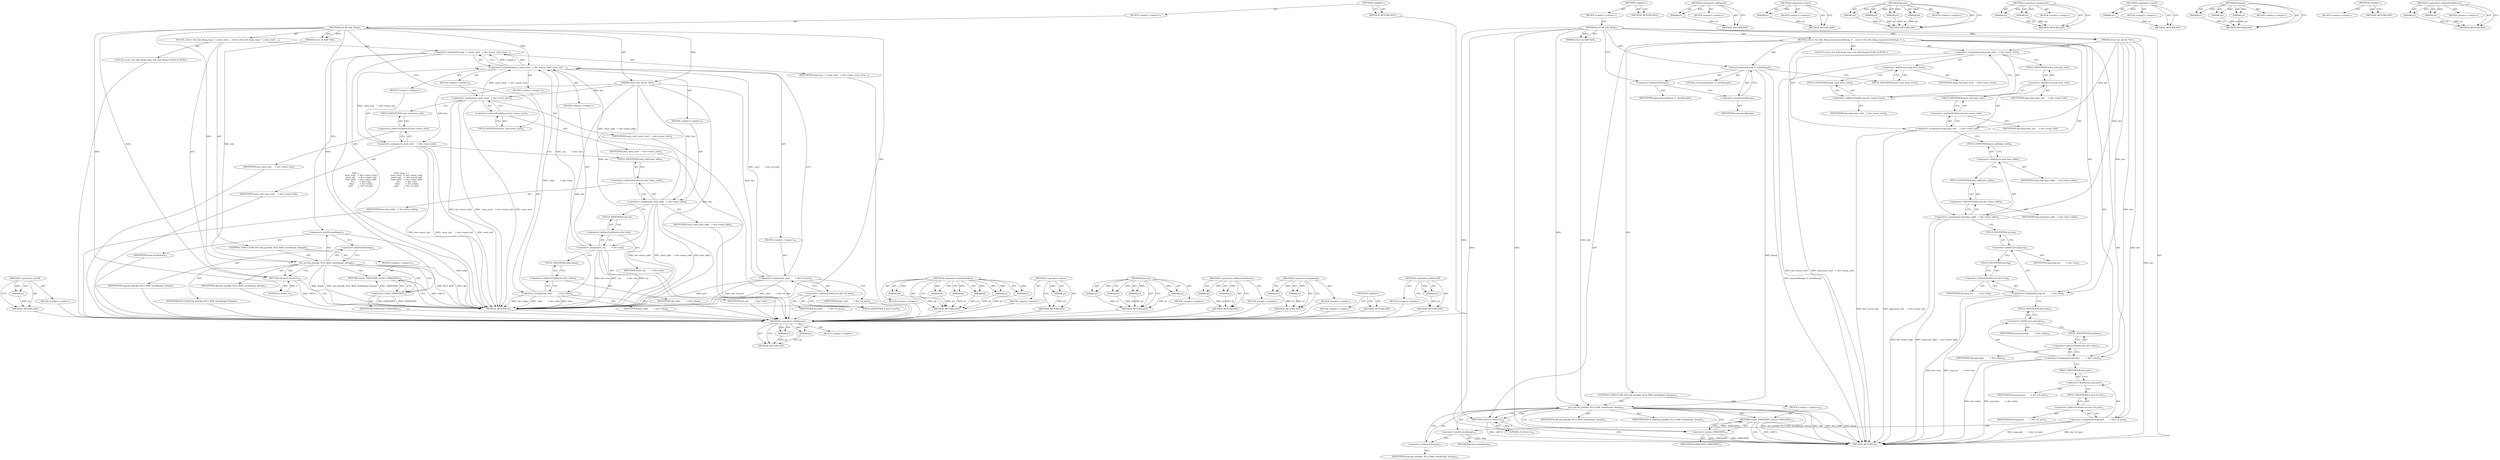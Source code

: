 digraph "&lt;operator&gt;.indirectFieldAccess" {
vulnerable_115 [label=<(METHOD,&lt;operator&gt;.sizeOf)>];
vulnerable_116 [label=<(PARAM,p1)>];
vulnerable_117 [label=<(BLOCK,&lt;empty&gt;,&lt;empty&gt;)>];
vulnerable_118 [label=<(METHOD_RETURN,ANY)>];
vulnerable_6 [label=<(METHOD,&lt;global&gt;)<SUB>1</SUB>>];
vulnerable_7 [label=<(BLOCK,&lt;empty&gt;,&lt;empty&gt;)<SUB>1</SUB>>];
vulnerable_8 [label=<(METHOD,rtnl_fill_link_ifmap)<SUB>1</SUB>>];
vulnerable_9 [label=<(PARAM,struct sk_buff *skb)<SUB>1</SUB>>];
vulnerable_10 [label=<(PARAM,struct net_device *dev)<SUB>1</SUB>>];
vulnerable_11 [label=<(BLOCK,{
	struct rtnl_link_ifmap map = {
		.mem_start ...,{
	struct rtnl_link_ifmap map = {
		.mem_start ...)<SUB>2</SUB>>];
vulnerable_12 [label="<(LOCAL,struct rtnl_link_ifmap map: rtnl_link_ifmap)<SUB>3</SUB>>"];
vulnerable_13 [label=<(&lt;operator&gt;.assignment,map = {
		.mem_start   = dev-&gt;mem_start,
		.mem...)<SUB>3</SUB>>];
vulnerable_14 [label=<(IDENTIFIER,map,map = {
		.mem_start   = dev-&gt;mem_start,
		.mem...)<SUB>3</SUB>>];
vulnerable_15 [label=<(&lt;operator&gt;.arrayInitializer,{
		.mem_start   = dev-&gt;mem_start,
		.mem_end  ...)<SUB>3</SUB>>];
vulnerable_16 [label=<(BLOCK,&lt;empty&gt;,&lt;empty&gt;)<SUB>4</SUB>>];
vulnerable_17 [label=<(&lt;operator&gt;.assignment,.mem_start   = dev-&gt;mem_start)<SUB>4</SUB>>];
vulnerable_18 [label=<(IDENTIFIER,mem_start,.mem_start   = dev-&gt;mem_start)<SUB>4</SUB>>];
vulnerable_19 [label=<(&lt;operator&gt;.indirectFieldAccess,dev-&gt;mem_start)<SUB>4</SUB>>];
vulnerable_20 [label=<(IDENTIFIER,dev,.mem_start   = dev-&gt;mem_start)<SUB>4</SUB>>];
vulnerable_21 [label=<(FIELD_IDENTIFIER,mem_start,mem_start)<SUB>4</SUB>>];
vulnerable_22 [label=<(BLOCK,&lt;empty&gt;,&lt;empty&gt;)<SUB>5</SUB>>];
vulnerable_23 [label=<(&lt;operator&gt;.assignment,.mem_end     = dev-&gt;mem_end)<SUB>5</SUB>>];
vulnerable_24 [label=<(IDENTIFIER,mem_end,.mem_end     = dev-&gt;mem_end)<SUB>5</SUB>>];
vulnerable_25 [label=<(&lt;operator&gt;.indirectFieldAccess,dev-&gt;mem_end)<SUB>5</SUB>>];
vulnerable_26 [label=<(IDENTIFIER,dev,.mem_end     = dev-&gt;mem_end)<SUB>5</SUB>>];
vulnerable_27 [label=<(FIELD_IDENTIFIER,mem_end,mem_end)<SUB>5</SUB>>];
vulnerable_28 [label=<(BLOCK,&lt;empty&gt;,&lt;empty&gt;)<SUB>6</SUB>>];
vulnerable_29 [label=<(&lt;operator&gt;.assignment,.base_addr   = dev-&gt;base_addr)<SUB>6</SUB>>];
vulnerable_30 [label=<(IDENTIFIER,base_addr,.base_addr   = dev-&gt;base_addr)<SUB>6</SUB>>];
vulnerable_31 [label=<(&lt;operator&gt;.indirectFieldAccess,dev-&gt;base_addr)<SUB>6</SUB>>];
vulnerable_32 [label=<(IDENTIFIER,dev,.base_addr   = dev-&gt;base_addr)<SUB>6</SUB>>];
vulnerable_33 [label=<(FIELD_IDENTIFIER,base_addr,base_addr)<SUB>6</SUB>>];
vulnerable_34 [label=<(BLOCK,&lt;empty&gt;,&lt;empty&gt;)<SUB>7</SUB>>];
vulnerable_35 [label=<(&lt;operator&gt;.assignment,.irq         = dev-&gt;irq)<SUB>7</SUB>>];
vulnerable_36 [label=<(IDENTIFIER,irq,.irq         = dev-&gt;irq)<SUB>7</SUB>>];
vulnerable_37 [label=<(&lt;operator&gt;.indirectFieldAccess,dev-&gt;irq)<SUB>7</SUB>>];
vulnerable_38 [label=<(IDENTIFIER,dev,.irq         = dev-&gt;irq)<SUB>7</SUB>>];
vulnerable_39 [label=<(FIELD_IDENTIFIER,irq,irq)<SUB>7</SUB>>];
vulnerable_40 [label=<(BLOCK,&lt;empty&gt;,&lt;empty&gt;)<SUB>8</SUB>>];
vulnerable_41 [label=<(&lt;operator&gt;.assignment,.dma         = dev-&gt;dma)<SUB>8</SUB>>];
vulnerable_42 [label=<(IDENTIFIER,dma,.dma         = dev-&gt;dma)<SUB>8</SUB>>];
vulnerable_43 [label=<(&lt;operator&gt;.indirectFieldAccess,dev-&gt;dma)<SUB>8</SUB>>];
vulnerable_44 [label=<(IDENTIFIER,dev,.dma         = dev-&gt;dma)<SUB>8</SUB>>];
vulnerable_45 [label=<(FIELD_IDENTIFIER,dma,dma)<SUB>8</SUB>>];
vulnerable_46 [label=<(BLOCK,&lt;empty&gt;,&lt;empty&gt;)<SUB>9</SUB>>];
vulnerable_47 [label=<(&lt;operator&gt;.assignment,.port        = dev-&gt;if_port)<SUB>9</SUB>>];
vulnerable_48 [label=<(IDENTIFIER,port,.port        = dev-&gt;if_port)<SUB>9</SUB>>];
vulnerable_49 [label=<(&lt;operator&gt;.indirectFieldAccess,dev-&gt;if_port)<SUB>9</SUB>>];
vulnerable_50 [label=<(IDENTIFIER,dev,.port        = dev-&gt;if_port)<SUB>9</SUB>>];
vulnerable_51 [label=<(FIELD_IDENTIFIER,if_port,if_port)<SUB>9</SUB>>];
vulnerable_52 [label=<(CONTROL_STRUCTURE,IF,if (nla_put(skb, IFLA_MAP, sizeof(map), &amp;map)))<SUB>11</SUB>>];
vulnerable_53 [label=<(nla_put,nla_put(skb, IFLA_MAP, sizeof(map), &amp;map))<SUB>11</SUB>>];
vulnerable_54 [label=<(IDENTIFIER,skb,nla_put(skb, IFLA_MAP, sizeof(map), &amp;map))<SUB>11</SUB>>];
vulnerable_55 [label=<(IDENTIFIER,IFLA_MAP,nla_put(skb, IFLA_MAP, sizeof(map), &amp;map))<SUB>11</SUB>>];
vulnerable_56 [label=<(&lt;operator&gt;.sizeOf,sizeof(map))<SUB>11</SUB>>];
vulnerable_57 [label=<(IDENTIFIER,map,sizeof(map))<SUB>11</SUB>>];
vulnerable_58 [label=<(&lt;operator&gt;.addressOf,&amp;map)<SUB>11</SUB>>];
vulnerable_59 [label=<(IDENTIFIER,map,nla_put(skb, IFLA_MAP, sizeof(map), &amp;map))<SUB>11</SUB>>];
vulnerable_60 [label=<(BLOCK,&lt;empty&gt;,&lt;empty&gt;)<SUB>12</SUB>>];
vulnerable_61 [label=<(RETURN,return -EMSGSIZE;,return -EMSGSIZE;)<SUB>12</SUB>>];
vulnerable_62 [label=<(&lt;operator&gt;.minus,-EMSGSIZE)<SUB>12</SUB>>];
vulnerable_63 [label=<(IDENTIFIER,EMSGSIZE,-EMSGSIZE)<SUB>12</SUB>>];
vulnerable_64 [label=<(RETURN,return 0;,return 0;)<SUB>14</SUB>>];
vulnerable_65 [label=<(LITERAL,0,return 0;)<SUB>14</SUB>>];
vulnerable_66 [label=<(METHOD_RETURN,int)<SUB>1</SUB>>];
vulnerable_68 [label=<(METHOD_RETURN,ANY)<SUB>1</SUB>>];
vulnerable_94 [label=<(METHOD,&lt;operator&gt;.arrayInitializer)>];
vulnerable_95 [label=<(PARAM,p1)>];
vulnerable_96 [label=<(PARAM,p2)>];
vulnerable_97 [label=<(PARAM,p3)>];
vulnerable_98 [label=<(PARAM,p4)>];
vulnerable_99 [label=<(PARAM,p5)>];
vulnerable_100 [label=<(PARAM,p6)>];
vulnerable_101 [label=<(BLOCK,&lt;empty&gt;,&lt;empty&gt;)>];
vulnerable_102 [label=<(METHOD_RETURN,ANY)>];
vulnerable_123 [label=<(METHOD,&lt;operator&gt;.minus)>];
vulnerable_124 [label=<(PARAM,p1)>];
vulnerable_125 [label=<(BLOCK,&lt;empty&gt;,&lt;empty&gt;)>];
vulnerable_126 [label=<(METHOD_RETURN,ANY)>];
vulnerable_108 [label=<(METHOD,nla_put)>];
vulnerable_109 [label=<(PARAM,p1)>];
vulnerable_110 [label=<(PARAM,p2)>];
vulnerable_111 [label=<(PARAM,p3)>];
vulnerable_112 [label=<(PARAM,p4)>];
vulnerable_113 [label=<(BLOCK,&lt;empty&gt;,&lt;empty&gt;)>];
vulnerable_114 [label=<(METHOD_RETURN,ANY)>];
vulnerable_103 [label=<(METHOD,&lt;operator&gt;.indirectFieldAccess)>];
vulnerable_104 [label=<(PARAM,p1)>];
vulnerable_105 [label=<(PARAM,p2)>];
vulnerable_106 [label=<(BLOCK,&lt;empty&gt;,&lt;empty&gt;)>];
vulnerable_107 [label=<(METHOD_RETURN,ANY)>];
vulnerable_89 [label=<(METHOD,&lt;operator&gt;.assignment)>];
vulnerable_90 [label=<(PARAM,p1)>];
vulnerable_91 [label=<(PARAM,p2)>];
vulnerable_92 [label=<(BLOCK,&lt;empty&gt;,&lt;empty&gt;)>];
vulnerable_93 [label=<(METHOD_RETURN,ANY)>];
vulnerable_83 [label=<(METHOD,&lt;global&gt;)<SUB>1</SUB>>];
vulnerable_84 [label=<(BLOCK,&lt;empty&gt;,&lt;empty&gt;)>];
vulnerable_85 [label=<(METHOD_RETURN,ANY)>];
vulnerable_119 [label=<(METHOD,&lt;operator&gt;.addressOf)>];
vulnerable_120 [label=<(PARAM,p1)>];
vulnerable_121 [label=<(BLOCK,&lt;empty&gt;,&lt;empty&gt;)>];
vulnerable_122 [label=<(METHOD_RETURN,ANY)>];
fixed_117 [label=<(METHOD,&lt;operator&gt;.fieldAccess)>];
fixed_118 [label=<(PARAM,p1)>];
fixed_119 [label=<(PARAM,p2)>];
fixed_120 [label=<(BLOCK,&lt;empty&gt;,&lt;empty&gt;)>];
fixed_121 [label=<(METHOD_RETURN,ANY)>];
fixed_6 [label=<(METHOD,&lt;global&gt;)<SUB>1</SUB>>];
fixed_7 [label=<(BLOCK,&lt;empty&gt;,&lt;empty&gt;)<SUB>1</SUB>>];
fixed_8 [label=<(METHOD,rtnl_fill_link_ifmap)<SUB>1</SUB>>];
fixed_9 [label=<(PARAM,struct sk_buff *skb)<SUB>1</SUB>>];
fixed_10 [label=<(PARAM,struct net_device *dev)<SUB>1</SUB>>];
fixed_11 [label=<(BLOCK,{
	struct rtnl_link_ifmap map;

	memset(&amp;map, 0...,{
	struct rtnl_link_ifmap map;

	memset(&amp;map, 0...)<SUB>2</SUB>>];
fixed_12 [label="<(LOCAL,struct rtnl_link_ifmap map: rtnl_link_ifmap)<SUB>3</SUB>>"];
fixed_13 [label=<(memset,memset(&amp;map, 0, sizeof(map)))<SUB>5</SUB>>];
fixed_14 [label=<(&lt;operator&gt;.addressOf,&amp;map)<SUB>5</SUB>>];
fixed_15 [label=<(IDENTIFIER,map,memset(&amp;map, 0, sizeof(map)))<SUB>5</SUB>>];
fixed_16 [label=<(LITERAL,0,memset(&amp;map, 0, sizeof(map)))<SUB>5</SUB>>];
fixed_17 [label=<(&lt;operator&gt;.sizeOf,sizeof(map))<SUB>5</SUB>>];
fixed_18 [label=<(IDENTIFIER,map,sizeof(map))<SUB>5</SUB>>];
fixed_19 [label=<(&lt;operator&gt;.assignment,map.mem_start   = dev-&gt;mem_start)<SUB>6</SUB>>];
fixed_20 [label=<(&lt;operator&gt;.fieldAccess,map.mem_start)<SUB>6</SUB>>];
fixed_21 [label=<(IDENTIFIER,map,map.mem_start   = dev-&gt;mem_start)<SUB>6</SUB>>];
fixed_22 [label=<(FIELD_IDENTIFIER,mem_start,mem_start)<SUB>6</SUB>>];
fixed_23 [label=<(&lt;operator&gt;.indirectFieldAccess,dev-&gt;mem_start)<SUB>6</SUB>>];
fixed_24 [label=<(IDENTIFIER,dev,map.mem_start   = dev-&gt;mem_start)<SUB>6</SUB>>];
fixed_25 [label=<(FIELD_IDENTIFIER,mem_start,mem_start)<SUB>6</SUB>>];
fixed_26 [label=<(&lt;operator&gt;.assignment,map.mem_end     = dev-&gt;mem_end)<SUB>7</SUB>>];
fixed_27 [label=<(&lt;operator&gt;.fieldAccess,map.mem_end)<SUB>7</SUB>>];
fixed_28 [label=<(IDENTIFIER,map,map.mem_end     = dev-&gt;mem_end)<SUB>7</SUB>>];
fixed_29 [label=<(FIELD_IDENTIFIER,mem_end,mem_end)<SUB>7</SUB>>];
fixed_30 [label=<(&lt;operator&gt;.indirectFieldAccess,dev-&gt;mem_end)<SUB>7</SUB>>];
fixed_31 [label=<(IDENTIFIER,dev,map.mem_end     = dev-&gt;mem_end)<SUB>7</SUB>>];
fixed_32 [label=<(FIELD_IDENTIFIER,mem_end,mem_end)<SUB>7</SUB>>];
fixed_33 [label=<(&lt;operator&gt;.assignment,map.base_addr   = dev-&gt;base_addr)<SUB>8</SUB>>];
fixed_34 [label=<(&lt;operator&gt;.fieldAccess,map.base_addr)<SUB>8</SUB>>];
fixed_35 [label=<(IDENTIFIER,map,map.base_addr   = dev-&gt;base_addr)<SUB>8</SUB>>];
fixed_36 [label=<(FIELD_IDENTIFIER,base_addr,base_addr)<SUB>8</SUB>>];
fixed_37 [label=<(&lt;operator&gt;.indirectFieldAccess,dev-&gt;base_addr)<SUB>8</SUB>>];
fixed_38 [label=<(IDENTIFIER,dev,map.base_addr   = dev-&gt;base_addr)<SUB>8</SUB>>];
fixed_39 [label=<(FIELD_IDENTIFIER,base_addr,base_addr)<SUB>8</SUB>>];
fixed_40 [label=<(&lt;operator&gt;.assignment,map.irq         = dev-&gt;irq)<SUB>9</SUB>>];
fixed_41 [label=<(&lt;operator&gt;.fieldAccess,map.irq)<SUB>9</SUB>>];
fixed_42 [label=<(IDENTIFIER,map,map.irq         = dev-&gt;irq)<SUB>9</SUB>>];
fixed_43 [label=<(FIELD_IDENTIFIER,irq,irq)<SUB>9</SUB>>];
fixed_44 [label=<(&lt;operator&gt;.indirectFieldAccess,dev-&gt;irq)<SUB>9</SUB>>];
fixed_45 [label=<(IDENTIFIER,dev,map.irq         = dev-&gt;irq)<SUB>9</SUB>>];
fixed_46 [label=<(FIELD_IDENTIFIER,irq,irq)<SUB>9</SUB>>];
fixed_47 [label=<(&lt;operator&gt;.assignment,map.dma         = dev-&gt;dma)<SUB>10</SUB>>];
fixed_48 [label=<(&lt;operator&gt;.fieldAccess,map.dma)<SUB>10</SUB>>];
fixed_49 [label=<(IDENTIFIER,map,map.dma         = dev-&gt;dma)<SUB>10</SUB>>];
fixed_50 [label=<(FIELD_IDENTIFIER,dma,dma)<SUB>10</SUB>>];
fixed_51 [label=<(&lt;operator&gt;.indirectFieldAccess,dev-&gt;dma)<SUB>10</SUB>>];
fixed_52 [label=<(IDENTIFIER,dev,map.dma         = dev-&gt;dma)<SUB>10</SUB>>];
fixed_53 [label=<(FIELD_IDENTIFIER,dma,dma)<SUB>10</SUB>>];
fixed_54 [label=<(&lt;operator&gt;.assignment,map.port        = dev-&gt;if_port)<SUB>11</SUB>>];
fixed_55 [label=<(&lt;operator&gt;.fieldAccess,map.port)<SUB>11</SUB>>];
fixed_56 [label=<(IDENTIFIER,map,map.port        = dev-&gt;if_port)<SUB>11</SUB>>];
fixed_57 [label=<(FIELD_IDENTIFIER,port,port)<SUB>11</SUB>>];
fixed_58 [label=<(&lt;operator&gt;.indirectFieldAccess,dev-&gt;if_port)<SUB>11</SUB>>];
fixed_59 [label=<(IDENTIFIER,dev,map.port        = dev-&gt;if_port)<SUB>11</SUB>>];
fixed_60 [label=<(FIELD_IDENTIFIER,if_port,if_port)<SUB>11</SUB>>];
fixed_61 [label=<(CONTROL_STRUCTURE,IF,if (nla_put(skb, IFLA_MAP, sizeof(map), &amp;map)))<SUB>13</SUB>>];
fixed_62 [label=<(nla_put,nla_put(skb, IFLA_MAP, sizeof(map), &amp;map))<SUB>13</SUB>>];
fixed_63 [label=<(IDENTIFIER,skb,nla_put(skb, IFLA_MAP, sizeof(map), &amp;map))<SUB>13</SUB>>];
fixed_64 [label=<(IDENTIFIER,IFLA_MAP,nla_put(skb, IFLA_MAP, sizeof(map), &amp;map))<SUB>13</SUB>>];
fixed_65 [label=<(&lt;operator&gt;.sizeOf,sizeof(map))<SUB>13</SUB>>];
fixed_66 [label=<(IDENTIFIER,map,sizeof(map))<SUB>13</SUB>>];
fixed_67 [label=<(&lt;operator&gt;.addressOf,&amp;map)<SUB>13</SUB>>];
fixed_68 [label=<(IDENTIFIER,map,nla_put(skb, IFLA_MAP, sizeof(map), &amp;map))<SUB>13</SUB>>];
fixed_69 [label=<(BLOCK,&lt;empty&gt;,&lt;empty&gt;)<SUB>14</SUB>>];
fixed_70 [label=<(RETURN,return -EMSGSIZE;,return -EMSGSIZE;)<SUB>14</SUB>>];
fixed_71 [label=<(&lt;operator&gt;.minus,-EMSGSIZE)<SUB>14</SUB>>];
fixed_72 [label=<(IDENTIFIER,EMSGSIZE,-EMSGSIZE)<SUB>14</SUB>>];
fixed_73 [label=<(RETURN,return 0;,return 0;)<SUB>16</SUB>>];
fixed_74 [label=<(LITERAL,0,return 0;)<SUB>16</SUB>>];
fixed_75 [label=<(METHOD_RETURN,int)<SUB>1</SUB>>];
fixed_77 [label=<(METHOD_RETURN,ANY)<SUB>1</SUB>>];
fixed_104 [label=<(METHOD,&lt;operator&gt;.addressOf)>];
fixed_105 [label=<(PARAM,p1)>];
fixed_106 [label=<(BLOCK,&lt;empty&gt;,&lt;empty&gt;)>];
fixed_107 [label=<(METHOD_RETURN,ANY)>];
fixed_134 [label=<(METHOD,&lt;operator&gt;.minus)>];
fixed_135 [label=<(PARAM,p1)>];
fixed_136 [label=<(BLOCK,&lt;empty&gt;,&lt;empty&gt;)>];
fixed_137 [label=<(METHOD_RETURN,ANY)>];
fixed_127 [label=<(METHOD,nla_put)>];
fixed_128 [label=<(PARAM,p1)>];
fixed_129 [label=<(PARAM,p2)>];
fixed_130 [label=<(PARAM,p3)>];
fixed_131 [label=<(PARAM,p4)>];
fixed_132 [label=<(BLOCK,&lt;empty&gt;,&lt;empty&gt;)>];
fixed_133 [label=<(METHOD_RETURN,ANY)>];
fixed_112 [label=<(METHOD,&lt;operator&gt;.assignment)>];
fixed_113 [label=<(PARAM,p1)>];
fixed_114 [label=<(PARAM,p2)>];
fixed_115 [label=<(BLOCK,&lt;empty&gt;,&lt;empty&gt;)>];
fixed_116 [label=<(METHOD_RETURN,ANY)>];
fixed_108 [label=<(METHOD,&lt;operator&gt;.sizeOf)>];
fixed_109 [label=<(PARAM,p1)>];
fixed_110 [label=<(BLOCK,&lt;empty&gt;,&lt;empty&gt;)>];
fixed_111 [label=<(METHOD_RETURN,ANY)>];
fixed_98 [label=<(METHOD,memset)>];
fixed_99 [label=<(PARAM,p1)>];
fixed_100 [label=<(PARAM,p2)>];
fixed_101 [label=<(PARAM,p3)>];
fixed_102 [label=<(BLOCK,&lt;empty&gt;,&lt;empty&gt;)>];
fixed_103 [label=<(METHOD_RETURN,ANY)>];
fixed_92 [label=<(METHOD,&lt;global&gt;)<SUB>1</SUB>>];
fixed_93 [label=<(BLOCK,&lt;empty&gt;,&lt;empty&gt;)>];
fixed_94 [label=<(METHOD_RETURN,ANY)>];
fixed_122 [label=<(METHOD,&lt;operator&gt;.indirectFieldAccess)>];
fixed_123 [label=<(PARAM,p1)>];
fixed_124 [label=<(PARAM,p2)>];
fixed_125 [label=<(BLOCK,&lt;empty&gt;,&lt;empty&gt;)>];
fixed_126 [label=<(METHOD_RETURN,ANY)>];
vulnerable_115 -> vulnerable_116  [key=0, label="AST: "];
vulnerable_115 -> vulnerable_116  [key=1, label="DDG: "];
vulnerable_115 -> vulnerable_117  [key=0, label="AST: "];
vulnerable_115 -> vulnerable_118  [key=0, label="AST: "];
vulnerable_115 -> vulnerable_118  [key=1, label="CFG: "];
vulnerable_116 -> vulnerable_118  [key=0, label="DDG: p1"];
vulnerable_117 -> fixed_117  [key=0];
vulnerable_118 -> fixed_117  [key=0];
vulnerable_6 -> vulnerable_7  [key=0, label="AST: "];
vulnerable_6 -> vulnerable_68  [key=0, label="AST: "];
vulnerable_6 -> vulnerable_68  [key=1, label="CFG: "];
vulnerable_7 -> vulnerable_8  [key=0, label="AST: "];
vulnerable_8 -> vulnerable_9  [key=0, label="AST: "];
vulnerable_8 -> vulnerable_9  [key=1, label="DDG: "];
vulnerable_8 -> vulnerable_10  [key=0, label="AST: "];
vulnerable_8 -> vulnerable_10  [key=1, label="DDG: "];
vulnerable_8 -> vulnerable_11  [key=0, label="AST: "];
vulnerable_8 -> vulnerable_66  [key=0, label="AST: "];
vulnerable_8 -> vulnerable_21  [key=0, label="CFG: "];
vulnerable_8 -> vulnerable_64  [key=0, label="DDG: "];
vulnerable_8 -> vulnerable_65  [key=0, label="DDG: "];
vulnerable_8 -> vulnerable_15  [key=0, label="DDG: "];
vulnerable_8 -> vulnerable_53  [key=0, label="DDG: "];
vulnerable_8 -> vulnerable_62  [key=0, label="DDG: "];
vulnerable_9 -> vulnerable_53  [key=0, label="DDG: skb"];
vulnerable_10 -> vulnerable_66  [key=0, label="DDG: dev"];
vulnerable_10 -> vulnerable_17  [key=0, label="DDG: dev"];
vulnerable_10 -> vulnerable_23  [key=0, label="DDG: dev"];
vulnerable_10 -> vulnerable_29  [key=0, label="DDG: dev"];
vulnerable_10 -> vulnerable_35  [key=0, label="DDG: dev"];
vulnerable_10 -> vulnerable_41  [key=0, label="DDG: dev"];
vulnerable_10 -> vulnerable_47  [key=0, label="DDG: dev"];
vulnerable_11 -> vulnerable_12  [key=0, label="AST: "];
vulnerable_11 -> vulnerable_13  [key=0, label="AST: "];
vulnerable_11 -> vulnerable_52  [key=0, label="AST: "];
vulnerable_11 -> vulnerable_64  [key=0, label="AST: "];
vulnerable_12 -> fixed_117  [key=0];
vulnerable_13 -> vulnerable_14  [key=0, label="AST: "];
vulnerable_13 -> vulnerable_15  [key=0, label="AST: "];
vulnerable_13 -> vulnerable_56  [key=0, label="CFG: "];
vulnerable_13 -> vulnerable_66  [key=0, label="DDG: {
		.mem_start   = dev-&gt;mem_start,
		.mem_end     = dev-&gt;mem_end,
		.base_addr   = dev-&gt;base_addr,
		.irq         = dev-&gt;irq,
		.dma         = dev-&gt;dma,
		.port        = dev-&gt;if_port,
	}"];
vulnerable_13 -> vulnerable_66  [key=1, label="DDG: map = {
		.mem_start   = dev-&gt;mem_start,
		.mem_end     = dev-&gt;mem_end,
		.base_addr   = dev-&gt;base_addr,
		.irq         = dev-&gt;irq,
		.dma         = dev-&gt;dma,
		.port        = dev-&gt;if_port,
	}"];
vulnerable_14 -> fixed_117  [key=0];
vulnerable_15 -> vulnerable_16  [key=0, label="AST: "];
vulnerable_15 -> vulnerable_22  [key=0, label="AST: "];
vulnerable_15 -> vulnerable_28  [key=0, label="AST: "];
vulnerable_15 -> vulnerable_34  [key=0, label="AST: "];
vulnerable_15 -> vulnerable_40  [key=0, label="AST: "];
vulnerable_15 -> vulnerable_46  [key=0, label="AST: "];
vulnerable_15 -> vulnerable_13  [key=0, label="CFG: "];
vulnerable_15 -> vulnerable_13  [key=1, label="DDG: &lt;empty&gt;"];
vulnerable_15 -> vulnerable_13  [key=2, label="DDG: "];
vulnerable_16 -> vulnerable_17  [key=0, label="AST: "];
vulnerable_17 -> vulnerable_18  [key=0, label="AST: "];
vulnerable_17 -> vulnerable_19  [key=0, label="AST: "];
vulnerable_17 -> vulnerable_27  [key=0, label="CFG: "];
vulnerable_17 -> vulnerable_66  [key=0, label="DDG: dev-&gt;mem_start"];
vulnerable_17 -> vulnerable_66  [key=1, label="DDG: .mem_start   = dev-&gt;mem_start"];
vulnerable_17 -> vulnerable_66  [key=2, label="DDG: mem_start"];
vulnerable_17 -> vulnerable_15  [key=0, label="DDG: .mem_start   = dev-&gt;mem_start"];
vulnerable_18 -> fixed_117  [key=0];
vulnerable_19 -> vulnerable_20  [key=0, label="AST: "];
vulnerable_19 -> vulnerable_21  [key=0, label="AST: "];
vulnerable_19 -> vulnerable_17  [key=0, label="CFG: "];
vulnerable_20 -> fixed_117  [key=0];
vulnerable_21 -> vulnerable_19  [key=0, label="CFG: "];
vulnerable_22 -> vulnerable_23  [key=0, label="AST: "];
vulnerable_23 -> vulnerable_24  [key=0, label="AST: "];
vulnerable_23 -> vulnerable_25  [key=0, label="AST: "];
vulnerable_23 -> vulnerable_33  [key=0, label="CFG: "];
vulnerable_23 -> vulnerable_66  [key=0, label="DDG: dev-&gt;mem_end"];
vulnerable_23 -> vulnerable_66  [key=1, label="DDG: .mem_end     = dev-&gt;mem_end"];
vulnerable_23 -> vulnerable_66  [key=2, label="DDG: mem_end"];
vulnerable_23 -> vulnerable_15  [key=0, label="DDG: .mem_end     = dev-&gt;mem_end"];
vulnerable_24 -> fixed_117  [key=0];
vulnerable_25 -> vulnerable_26  [key=0, label="AST: "];
vulnerable_25 -> vulnerable_27  [key=0, label="AST: "];
vulnerable_25 -> vulnerable_23  [key=0, label="CFG: "];
vulnerable_26 -> fixed_117  [key=0];
vulnerable_27 -> vulnerable_25  [key=0, label="CFG: "];
vulnerable_28 -> vulnerable_29  [key=0, label="AST: "];
vulnerable_29 -> vulnerable_30  [key=0, label="AST: "];
vulnerable_29 -> vulnerable_31  [key=0, label="AST: "];
vulnerable_29 -> vulnerable_39  [key=0, label="CFG: "];
vulnerable_29 -> vulnerable_66  [key=0, label="DDG: dev-&gt;base_addr"];
vulnerable_29 -> vulnerable_66  [key=1, label="DDG: .base_addr   = dev-&gt;base_addr"];
vulnerable_29 -> vulnerable_66  [key=2, label="DDG: base_addr"];
vulnerable_29 -> vulnerable_15  [key=0, label="DDG: .base_addr   = dev-&gt;base_addr"];
vulnerable_30 -> fixed_117  [key=0];
vulnerable_31 -> vulnerable_32  [key=0, label="AST: "];
vulnerable_31 -> vulnerable_33  [key=0, label="AST: "];
vulnerable_31 -> vulnerable_29  [key=0, label="CFG: "];
vulnerable_32 -> fixed_117  [key=0];
vulnerable_33 -> vulnerable_31  [key=0, label="CFG: "];
vulnerable_34 -> vulnerable_35  [key=0, label="AST: "];
vulnerable_35 -> vulnerable_36  [key=0, label="AST: "];
vulnerable_35 -> vulnerable_37  [key=0, label="AST: "];
vulnerable_35 -> vulnerable_45  [key=0, label="CFG: "];
vulnerable_35 -> vulnerable_66  [key=0, label="DDG: dev-&gt;irq"];
vulnerable_35 -> vulnerable_66  [key=1, label="DDG: .irq         = dev-&gt;irq"];
vulnerable_35 -> vulnerable_66  [key=2, label="DDG: irq"];
vulnerable_35 -> vulnerable_15  [key=0, label="DDG: .irq         = dev-&gt;irq"];
vulnerable_36 -> fixed_117  [key=0];
vulnerable_37 -> vulnerable_38  [key=0, label="AST: "];
vulnerable_37 -> vulnerable_39  [key=0, label="AST: "];
vulnerable_37 -> vulnerable_35  [key=0, label="CFG: "];
vulnerable_38 -> fixed_117  [key=0];
vulnerable_39 -> vulnerable_37  [key=0, label="CFG: "];
vulnerable_40 -> vulnerable_41  [key=0, label="AST: "];
vulnerable_41 -> vulnerable_42  [key=0, label="AST: "];
vulnerable_41 -> vulnerable_43  [key=0, label="AST: "];
vulnerable_41 -> vulnerable_51  [key=0, label="CFG: "];
vulnerable_41 -> vulnerable_66  [key=0, label="DDG: dev-&gt;dma"];
vulnerable_41 -> vulnerable_66  [key=1, label="DDG: .dma         = dev-&gt;dma"];
vulnerable_41 -> vulnerable_66  [key=2, label="DDG: dma"];
vulnerable_41 -> vulnerable_15  [key=0, label="DDG: .dma         = dev-&gt;dma"];
vulnerable_42 -> fixed_117  [key=0];
vulnerable_43 -> vulnerable_44  [key=0, label="AST: "];
vulnerable_43 -> vulnerable_45  [key=0, label="AST: "];
vulnerable_43 -> vulnerable_41  [key=0, label="CFG: "];
vulnerable_44 -> fixed_117  [key=0];
vulnerable_45 -> vulnerable_43  [key=0, label="CFG: "];
vulnerable_46 -> vulnerable_47  [key=0, label="AST: "];
vulnerable_47 -> vulnerable_48  [key=0, label="AST: "];
vulnerable_47 -> vulnerable_49  [key=0, label="AST: "];
vulnerable_47 -> vulnerable_15  [key=0, label="CFG: "];
vulnerable_47 -> vulnerable_15  [key=1, label="DDG: .port        = dev-&gt;if_port"];
vulnerable_47 -> vulnerable_66  [key=0, label="DDG: dev-&gt;if_port"];
vulnerable_47 -> vulnerable_66  [key=1, label="DDG: .port        = dev-&gt;if_port"];
vulnerable_47 -> vulnerable_66  [key=2, label="DDG: port"];
vulnerable_48 -> fixed_117  [key=0];
vulnerable_49 -> vulnerable_50  [key=0, label="AST: "];
vulnerable_49 -> vulnerable_51  [key=0, label="AST: "];
vulnerable_49 -> vulnerable_47  [key=0, label="CFG: "];
vulnerable_50 -> fixed_117  [key=0];
vulnerable_51 -> vulnerable_49  [key=0, label="CFG: "];
vulnerable_52 -> vulnerable_53  [key=0, label="AST: "];
vulnerable_52 -> vulnerable_60  [key=0, label="AST: "];
vulnerable_53 -> vulnerable_54  [key=0, label="AST: "];
vulnerable_53 -> vulnerable_55  [key=0, label="AST: "];
vulnerable_53 -> vulnerable_56  [key=0, label="AST: "];
vulnerable_53 -> vulnerable_58  [key=0, label="AST: "];
vulnerable_53 -> vulnerable_62  [key=0, label="CFG: "];
vulnerable_53 -> vulnerable_62  [key=1, label="CDG: "];
vulnerable_53 -> vulnerable_64  [key=0, label="CFG: "];
vulnerable_53 -> vulnerable_64  [key=1, label="CDG: "];
vulnerable_53 -> vulnerable_66  [key=0, label="DDG: skb"];
vulnerable_53 -> vulnerable_66  [key=1, label="DDG: &amp;map"];
vulnerable_53 -> vulnerable_66  [key=2, label="DDG: nla_put(skb, IFLA_MAP, sizeof(map), &amp;map)"];
vulnerable_53 -> vulnerable_66  [key=3, label="DDG: IFLA_MAP"];
vulnerable_53 -> vulnerable_61  [key=0, label="CDG: "];
vulnerable_54 -> fixed_117  [key=0];
vulnerable_55 -> fixed_117  [key=0];
vulnerable_56 -> vulnerable_57  [key=0, label="AST: "];
vulnerable_56 -> vulnerable_58  [key=0, label="CFG: "];
vulnerable_56 -> vulnerable_66  [key=0, label="DDG: map"];
vulnerable_57 -> fixed_117  [key=0];
vulnerable_58 -> vulnerable_59  [key=0, label="AST: "];
vulnerable_58 -> vulnerable_53  [key=0, label="CFG: "];
vulnerable_59 -> fixed_117  [key=0];
vulnerable_60 -> vulnerable_61  [key=0, label="AST: "];
vulnerable_61 -> vulnerable_62  [key=0, label="AST: "];
vulnerable_61 -> vulnerable_66  [key=0, label="CFG: "];
vulnerable_61 -> vulnerable_66  [key=1, label="DDG: &lt;RET&gt;"];
vulnerable_62 -> vulnerable_63  [key=0, label="AST: "];
vulnerable_62 -> vulnerable_61  [key=0, label="CFG: "];
vulnerable_62 -> vulnerable_61  [key=1, label="DDG: -EMSGSIZE"];
vulnerable_62 -> vulnerable_66  [key=0, label="DDG: EMSGSIZE"];
vulnerable_62 -> vulnerable_66  [key=1, label="DDG: -EMSGSIZE"];
vulnerable_63 -> fixed_117  [key=0];
vulnerable_64 -> vulnerable_65  [key=0, label="AST: "];
vulnerable_64 -> vulnerable_66  [key=0, label="CFG: "];
vulnerable_64 -> vulnerable_66  [key=1, label="DDG: &lt;RET&gt;"];
vulnerable_65 -> vulnerable_64  [key=0, label="DDG: 0"];
vulnerable_66 -> fixed_117  [key=0];
vulnerable_68 -> fixed_117  [key=0];
vulnerable_94 -> vulnerable_95  [key=0, label="AST: "];
vulnerable_94 -> vulnerable_95  [key=1, label="DDG: "];
vulnerable_94 -> vulnerable_101  [key=0, label="AST: "];
vulnerable_94 -> vulnerable_96  [key=0, label="AST: "];
vulnerable_94 -> vulnerable_96  [key=1, label="DDG: "];
vulnerable_94 -> vulnerable_102  [key=0, label="AST: "];
vulnerable_94 -> vulnerable_102  [key=1, label="CFG: "];
vulnerable_94 -> vulnerable_97  [key=0, label="AST: "];
vulnerable_94 -> vulnerable_97  [key=1, label="DDG: "];
vulnerable_94 -> vulnerable_98  [key=0, label="AST: "];
vulnerable_94 -> vulnerable_98  [key=1, label="DDG: "];
vulnerable_94 -> vulnerable_99  [key=0, label="AST: "];
vulnerable_94 -> vulnerable_99  [key=1, label="DDG: "];
vulnerable_94 -> vulnerable_100  [key=0, label="AST: "];
vulnerable_94 -> vulnerable_100  [key=1, label="DDG: "];
vulnerable_95 -> vulnerable_102  [key=0, label="DDG: p1"];
vulnerable_96 -> vulnerable_102  [key=0, label="DDG: p2"];
vulnerable_97 -> vulnerable_102  [key=0, label="DDG: p3"];
vulnerable_98 -> vulnerable_102  [key=0, label="DDG: p4"];
vulnerable_99 -> vulnerable_102  [key=0, label="DDG: p5"];
vulnerable_100 -> vulnerable_102  [key=0, label="DDG: p6"];
vulnerable_101 -> fixed_117  [key=0];
vulnerable_102 -> fixed_117  [key=0];
vulnerable_123 -> vulnerable_124  [key=0, label="AST: "];
vulnerable_123 -> vulnerable_124  [key=1, label="DDG: "];
vulnerable_123 -> vulnerable_125  [key=0, label="AST: "];
vulnerable_123 -> vulnerable_126  [key=0, label="AST: "];
vulnerable_123 -> vulnerable_126  [key=1, label="CFG: "];
vulnerable_124 -> vulnerable_126  [key=0, label="DDG: p1"];
vulnerable_125 -> fixed_117  [key=0];
vulnerable_126 -> fixed_117  [key=0];
vulnerable_108 -> vulnerable_109  [key=0, label="AST: "];
vulnerable_108 -> vulnerable_109  [key=1, label="DDG: "];
vulnerable_108 -> vulnerable_113  [key=0, label="AST: "];
vulnerable_108 -> vulnerable_110  [key=0, label="AST: "];
vulnerable_108 -> vulnerable_110  [key=1, label="DDG: "];
vulnerable_108 -> vulnerable_114  [key=0, label="AST: "];
vulnerable_108 -> vulnerable_114  [key=1, label="CFG: "];
vulnerable_108 -> vulnerable_111  [key=0, label="AST: "];
vulnerable_108 -> vulnerable_111  [key=1, label="DDG: "];
vulnerable_108 -> vulnerable_112  [key=0, label="AST: "];
vulnerable_108 -> vulnerable_112  [key=1, label="DDG: "];
vulnerable_109 -> vulnerable_114  [key=0, label="DDG: p1"];
vulnerable_110 -> vulnerable_114  [key=0, label="DDG: p2"];
vulnerable_111 -> vulnerable_114  [key=0, label="DDG: p3"];
vulnerable_112 -> vulnerable_114  [key=0, label="DDG: p4"];
vulnerable_113 -> fixed_117  [key=0];
vulnerable_114 -> fixed_117  [key=0];
vulnerable_103 -> vulnerable_104  [key=0, label="AST: "];
vulnerable_103 -> vulnerable_104  [key=1, label="DDG: "];
vulnerable_103 -> vulnerable_106  [key=0, label="AST: "];
vulnerable_103 -> vulnerable_105  [key=0, label="AST: "];
vulnerable_103 -> vulnerable_105  [key=1, label="DDG: "];
vulnerable_103 -> vulnerable_107  [key=0, label="AST: "];
vulnerable_103 -> vulnerable_107  [key=1, label="CFG: "];
vulnerable_104 -> vulnerable_107  [key=0, label="DDG: p1"];
vulnerable_105 -> vulnerable_107  [key=0, label="DDG: p2"];
vulnerable_106 -> fixed_117  [key=0];
vulnerable_107 -> fixed_117  [key=0];
vulnerable_89 -> vulnerable_90  [key=0, label="AST: "];
vulnerable_89 -> vulnerable_90  [key=1, label="DDG: "];
vulnerable_89 -> vulnerable_92  [key=0, label="AST: "];
vulnerable_89 -> vulnerable_91  [key=0, label="AST: "];
vulnerable_89 -> vulnerable_91  [key=1, label="DDG: "];
vulnerable_89 -> vulnerable_93  [key=0, label="AST: "];
vulnerable_89 -> vulnerable_93  [key=1, label="CFG: "];
vulnerable_90 -> vulnerable_93  [key=0, label="DDG: p1"];
vulnerable_91 -> vulnerable_93  [key=0, label="DDG: p2"];
vulnerable_92 -> fixed_117  [key=0];
vulnerable_93 -> fixed_117  [key=0];
vulnerable_83 -> vulnerable_84  [key=0, label="AST: "];
vulnerable_83 -> vulnerable_85  [key=0, label="AST: "];
vulnerable_83 -> vulnerable_85  [key=1, label="CFG: "];
vulnerable_84 -> fixed_117  [key=0];
vulnerable_85 -> fixed_117  [key=0];
vulnerable_119 -> vulnerable_120  [key=0, label="AST: "];
vulnerable_119 -> vulnerable_120  [key=1, label="DDG: "];
vulnerable_119 -> vulnerable_121  [key=0, label="AST: "];
vulnerable_119 -> vulnerable_122  [key=0, label="AST: "];
vulnerable_119 -> vulnerable_122  [key=1, label="CFG: "];
vulnerable_120 -> vulnerable_122  [key=0, label="DDG: p1"];
vulnerable_121 -> fixed_117  [key=0];
vulnerable_122 -> fixed_117  [key=0];
fixed_117 -> fixed_118  [key=0, label="AST: "];
fixed_117 -> fixed_118  [key=1, label="DDG: "];
fixed_117 -> fixed_120  [key=0, label="AST: "];
fixed_117 -> fixed_119  [key=0, label="AST: "];
fixed_117 -> fixed_119  [key=1, label="DDG: "];
fixed_117 -> fixed_121  [key=0, label="AST: "];
fixed_117 -> fixed_121  [key=1, label="CFG: "];
fixed_118 -> fixed_121  [key=0, label="DDG: p1"];
fixed_119 -> fixed_121  [key=0, label="DDG: p2"];
fixed_6 -> fixed_7  [key=0, label="AST: "];
fixed_6 -> fixed_77  [key=0, label="AST: "];
fixed_6 -> fixed_77  [key=1, label="CFG: "];
fixed_7 -> fixed_8  [key=0, label="AST: "];
fixed_8 -> fixed_9  [key=0, label="AST: "];
fixed_8 -> fixed_9  [key=1, label="DDG: "];
fixed_8 -> fixed_10  [key=0, label="AST: "];
fixed_8 -> fixed_10  [key=1, label="DDG: "];
fixed_8 -> fixed_11  [key=0, label="AST: "];
fixed_8 -> fixed_75  [key=0, label="AST: "];
fixed_8 -> fixed_14  [key=0, label="CFG: "];
fixed_8 -> fixed_73  [key=0, label="DDG: "];
fixed_8 -> fixed_13  [key=0, label="DDG: "];
fixed_8 -> fixed_74  [key=0, label="DDG: "];
fixed_8 -> fixed_62  [key=0, label="DDG: "];
fixed_8 -> fixed_71  [key=0, label="DDG: "];
fixed_9 -> fixed_62  [key=0, label="DDG: skb"];
fixed_10 -> fixed_75  [key=0, label="DDG: dev"];
fixed_10 -> fixed_19  [key=0, label="DDG: dev"];
fixed_10 -> fixed_26  [key=0, label="DDG: dev"];
fixed_10 -> fixed_33  [key=0, label="DDG: dev"];
fixed_10 -> fixed_40  [key=0, label="DDG: dev"];
fixed_10 -> fixed_47  [key=0, label="DDG: dev"];
fixed_10 -> fixed_54  [key=0, label="DDG: dev"];
fixed_11 -> fixed_12  [key=0, label="AST: "];
fixed_11 -> fixed_13  [key=0, label="AST: "];
fixed_11 -> fixed_19  [key=0, label="AST: "];
fixed_11 -> fixed_26  [key=0, label="AST: "];
fixed_11 -> fixed_33  [key=0, label="AST: "];
fixed_11 -> fixed_40  [key=0, label="AST: "];
fixed_11 -> fixed_47  [key=0, label="AST: "];
fixed_11 -> fixed_54  [key=0, label="AST: "];
fixed_11 -> fixed_61  [key=0, label="AST: "];
fixed_11 -> fixed_73  [key=0, label="AST: "];
fixed_13 -> fixed_14  [key=0, label="AST: "];
fixed_13 -> fixed_16  [key=0, label="AST: "];
fixed_13 -> fixed_17  [key=0, label="AST: "];
fixed_13 -> fixed_22  [key=0, label="CFG: "];
fixed_13 -> fixed_75  [key=0, label="DDG: memset(&amp;map, 0, sizeof(map))"];
fixed_13 -> fixed_62  [key=0, label="DDG: &amp;map"];
fixed_14 -> fixed_15  [key=0, label="AST: "];
fixed_14 -> fixed_17  [key=0, label="CFG: "];
fixed_17 -> fixed_18  [key=0, label="AST: "];
fixed_17 -> fixed_13  [key=0, label="CFG: "];
fixed_19 -> fixed_20  [key=0, label="AST: "];
fixed_19 -> fixed_23  [key=0, label="AST: "];
fixed_19 -> fixed_29  [key=0, label="CFG: "];
fixed_19 -> fixed_75  [key=0, label="DDG: dev-&gt;mem_start"];
fixed_19 -> fixed_75  [key=1, label="DDG: map.mem_start   = dev-&gt;mem_start"];
fixed_20 -> fixed_21  [key=0, label="AST: "];
fixed_20 -> fixed_22  [key=0, label="AST: "];
fixed_20 -> fixed_25  [key=0, label="CFG: "];
fixed_22 -> fixed_20  [key=0, label="CFG: "];
fixed_23 -> fixed_24  [key=0, label="AST: "];
fixed_23 -> fixed_25  [key=0, label="AST: "];
fixed_23 -> fixed_19  [key=0, label="CFG: "];
fixed_25 -> fixed_23  [key=0, label="CFG: "];
fixed_26 -> fixed_27  [key=0, label="AST: "];
fixed_26 -> fixed_30  [key=0, label="AST: "];
fixed_26 -> fixed_36  [key=0, label="CFG: "];
fixed_26 -> fixed_75  [key=0, label="DDG: dev-&gt;mem_end"];
fixed_26 -> fixed_75  [key=1, label="DDG: map.mem_end     = dev-&gt;mem_end"];
fixed_27 -> fixed_28  [key=0, label="AST: "];
fixed_27 -> fixed_29  [key=0, label="AST: "];
fixed_27 -> fixed_32  [key=0, label="CFG: "];
fixed_29 -> fixed_27  [key=0, label="CFG: "];
fixed_30 -> fixed_31  [key=0, label="AST: "];
fixed_30 -> fixed_32  [key=0, label="AST: "];
fixed_30 -> fixed_26  [key=0, label="CFG: "];
fixed_32 -> fixed_30  [key=0, label="CFG: "];
fixed_33 -> fixed_34  [key=0, label="AST: "];
fixed_33 -> fixed_37  [key=0, label="AST: "];
fixed_33 -> fixed_43  [key=0, label="CFG: "];
fixed_33 -> fixed_75  [key=0, label="DDG: dev-&gt;base_addr"];
fixed_33 -> fixed_75  [key=1, label="DDG: map.base_addr   = dev-&gt;base_addr"];
fixed_34 -> fixed_35  [key=0, label="AST: "];
fixed_34 -> fixed_36  [key=0, label="AST: "];
fixed_34 -> fixed_39  [key=0, label="CFG: "];
fixed_36 -> fixed_34  [key=0, label="CFG: "];
fixed_37 -> fixed_38  [key=0, label="AST: "];
fixed_37 -> fixed_39  [key=0, label="AST: "];
fixed_37 -> fixed_33  [key=0, label="CFG: "];
fixed_39 -> fixed_37  [key=0, label="CFG: "];
fixed_40 -> fixed_41  [key=0, label="AST: "];
fixed_40 -> fixed_44  [key=0, label="AST: "];
fixed_40 -> fixed_50  [key=0, label="CFG: "];
fixed_40 -> fixed_75  [key=0, label="DDG: dev-&gt;irq"];
fixed_40 -> fixed_75  [key=1, label="DDG: map.irq         = dev-&gt;irq"];
fixed_41 -> fixed_42  [key=0, label="AST: "];
fixed_41 -> fixed_43  [key=0, label="AST: "];
fixed_41 -> fixed_46  [key=0, label="CFG: "];
fixed_43 -> fixed_41  [key=0, label="CFG: "];
fixed_44 -> fixed_45  [key=0, label="AST: "];
fixed_44 -> fixed_46  [key=0, label="AST: "];
fixed_44 -> fixed_40  [key=0, label="CFG: "];
fixed_46 -> fixed_44  [key=0, label="CFG: "];
fixed_47 -> fixed_48  [key=0, label="AST: "];
fixed_47 -> fixed_51  [key=0, label="AST: "];
fixed_47 -> fixed_57  [key=0, label="CFG: "];
fixed_47 -> fixed_75  [key=0, label="DDG: dev-&gt;dma"];
fixed_47 -> fixed_75  [key=1, label="DDG: map.dma         = dev-&gt;dma"];
fixed_48 -> fixed_49  [key=0, label="AST: "];
fixed_48 -> fixed_50  [key=0, label="AST: "];
fixed_48 -> fixed_53  [key=0, label="CFG: "];
fixed_50 -> fixed_48  [key=0, label="CFG: "];
fixed_51 -> fixed_52  [key=0, label="AST: "];
fixed_51 -> fixed_53  [key=0, label="AST: "];
fixed_51 -> fixed_47  [key=0, label="CFG: "];
fixed_53 -> fixed_51  [key=0, label="CFG: "];
fixed_54 -> fixed_55  [key=0, label="AST: "];
fixed_54 -> fixed_58  [key=0, label="AST: "];
fixed_54 -> fixed_65  [key=0, label="CFG: "];
fixed_54 -> fixed_75  [key=0, label="DDG: dev-&gt;if_port"];
fixed_54 -> fixed_75  [key=1, label="DDG: map.port        = dev-&gt;if_port"];
fixed_55 -> fixed_56  [key=0, label="AST: "];
fixed_55 -> fixed_57  [key=0, label="AST: "];
fixed_55 -> fixed_60  [key=0, label="CFG: "];
fixed_57 -> fixed_55  [key=0, label="CFG: "];
fixed_58 -> fixed_59  [key=0, label="AST: "];
fixed_58 -> fixed_60  [key=0, label="AST: "];
fixed_58 -> fixed_54  [key=0, label="CFG: "];
fixed_60 -> fixed_58  [key=0, label="CFG: "];
fixed_61 -> fixed_62  [key=0, label="AST: "];
fixed_61 -> fixed_69  [key=0, label="AST: "];
fixed_62 -> fixed_63  [key=0, label="AST: "];
fixed_62 -> fixed_64  [key=0, label="AST: "];
fixed_62 -> fixed_65  [key=0, label="AST: "];
fixed_62 -> fixed_67  [key=0, label="AST: "];
fixed_62 -> fixed_71  [key=0, label="CFG: "];
fixed_62 -> fixed_71  [key=1, label="CDG: "];
fixed_62 -> fixed_73  [key=0, label="CFG: "];
fixed_62 -> fixed_73  [key=1, label="CDG: "];
fixed_62 -> fixed_75  [key=0, label="DDG: skb"];
fixed_62 -> fixed_75  [key=1, label="DDG: &amp;map"];
fixed_62 -> fixed_75  [key=2, label="DDG: nla_put(skb, IFLA_MAP, sizeof(map), &amp;map)"];
fixed_62 -> fixed_75  [key=3, label="DDG: IFLA_MAP"];
fixed_62 -> fixed_70  [key=0, label="CDG: "];
fixed_65 -> fixed_66  [key=0, label="AST: "];
fixed_65 -> fixed_67  [key=0, label="CFG: "];
fixed_65 -> fixed_75  [key=0, label="DDG: map"];
fixed_67 -> fixed_68  [key=0, label="AST: "];
fixed_67 -> fixed_62  [key=0, label="CFG: "];
fixed_69 -> fixed_70  [key=0, label="AST: "];
fixed_70 -> fixed_71  [key=0, label="AST: "];
fixed_70 -> fixed_75  [key=0, label="CFG: "];
fixed_70 -> fixed_75  [key=1, label="DDG: &lt;RET&gt;"];
fixed_71 -> fixed_72  [key=0, label="AST: "];
fixed_71 -> fixed_70  [key=0, label="CFG: "];
fixed_71 -> fixed_70  [key=1, label="DDG: -EMSGSIZE"];
fixed_71 -> fixed_75  [key=0, label="DDG: EMSGSIZE"];
fixed_71 -> fixed_75  [key=1, label="DDG: -EMSGSIZE"];
fixed_73 -> fixed_74  [key=0, label="AST: "];
fixed_73 -> fixed_75  [key=0, label="CFG: "];
fixed_73 -> fixed_75  [key=1, label="DDG: &lt;RET&gt;"];
fixed_74 -> fixed_73  [key=0, label="DDG: 0"];
fixed_104 -> fixed_105  [key=0, label="AST: "];
fixed_104 -> fixed_105  [key=1, label="DDG: "];
fixed_104 -> fixed_106  [key=0, label="AST: "];
fixed_104 -> fixed_107  [key=0, label="AST: "];
fixed_104 -> fixed_107  [key=1, label="CFG: "];
fixed_105 -> fixed_107  [key=0, label="DDG: p1"];
fixed_134 -> fixed_135  [key=0, label="AST: "];
fixed_134 -> fixed_135  [key=1, label="DDG: "];
fixed_134 -> fixed_136  [key=0, label="AST: "];
fixed_134 -> fixed_137  [key=0, label="AST: "];
fixed_134 -> fixed_137  [key=1, label="CFG: "];
fixed_135 -> fixed_137  [key=0, label="DDG: p1"];
fixed_127 -> fixed_128  [key=0, label="AST: "];
fixed_127 -> fixed_128  [key=1, label="DDG: "];
fixed_127 -> fixed_132  [key=0, label="AST: "];
fixed_127 -> fixed_129  [key=0, label="AST: "];
fixed_127 -> fixed_129  [key=1, label="DDG: "];
fixed_127 -> fixed_133  [key=0, label="AST: "];
fixed_127 -> fixed_133  [key=1, label="CFG: "];
fixed_127 -> fixed_130  [key=0, label="AST: "];
fixed_127 -> fixed_130  [key=1, label="DDG: "];
fixed_127 -> fixed_131  [key=0, label="AST: "];
fixed_127 -> fixed_131  [key=1, label="DDG: "];
fixed_128 -> fixed_133  [key=0, label="DDG: p1"];
fixed_129 -> fixed_133  [key=0, label="DDG: p2"];
fixed_130 -> fixed_133  [key=0, label="DDG: p3"];
fixed_131 -> fixed_133  [key=0, label="DDG: p4"];
fixed_112 -> fixed_113  [key=0, label="AST: "];
fixed_112 -> fixed_113  [key=1, label="DDG: "];
fixed_112 -> fixed_115  [key=0, label="AST: "];
fixed_112 -> fixed_114  [key=0, label="AST: "];
fixed_112 -> fixed_114  [key=1, label="DDG: "];
fixed_112 -> fixed_116  [key=0, label="AST: "];
fixed_112 -> fixed_116  [key=1, label="CFG: "];
fixed_113 -> fixed_116  [key=0, label="DDG: p1"];
fixed_114 -> fixed_116  [key=0, label="DDG: p2"];
fixed_108 -> fixed_109  [key=0, label="AST: "];
fixed_108 -> fixed_109  [key=1, label="DDG: "];
fixed_108 -> fixed_110  [key=0, label="AST: "];
fixed_108 -> fixed_111  [key=0, label="AST: "];
fixed_108 -> fixed_111  [key=1, label="CFG: "];
fixed_109 -> fixed_111  [key=0, label="DDG: p1"];
fixed_98 -> fixed_99  [key=0, label="AST: "];
fixed_98 -> fixed_99  [key=1, label="DDG: "];
fixed_98 -> fixed_102  [key=0, label="AST: "];
fixed_98 -> fixed_100  [key=0, label="AST: "];
fixed_98 -> fixed_100  [key=1, label="DDG: "];
fixed_98 -> fixed_103  [key=0, label="AST: "];
fixed_98 -> fixed_103  [key=1, label="CFG: "];
fixed_98 -> fixed_101  [key=0, label="AST: "];
fixed_98 -> fixed_101  [key=1, label="DDG: "];
fixed_99 -> fixed_103  [key=0, label="DDG: p1"];
fixed_100 -> fixed_103  [key=0, label="DDG: p2"];
fixed_101 -> fixed_103  [key=0, label="DDG: p3"];
fixed_92 -> fixed_93  [key=0, label="AST: "];
fixed_92 -> fixed_94  [key=0, label="AST: "];
fixed_92 -> fixed_94  [key=1, label="CFG: "];
fixed_122 -> fixed_123  [key=0, label="AST: "];
fixed_122 -> fixed_123  [key=1, label="DDG: "];
fixed_122 -> fixed_125  [key=0, label="AST: "];
fixed_122 -> fixed_124  [key=0, label="AST: "];
fixed_122 -> fixed_124  [key=1, label="DDG: "];
fixed_122 -> fixed_126  [key=0, label="AST: "];
fixed_122 -> fixed_126  [key=1, label="CFG: "];
fixed_123 -> fixed_126  [key=0, label="DDG: p1"];
fixed_124 -> fixed_126  [key=0, label="DDG: p2"];
}
